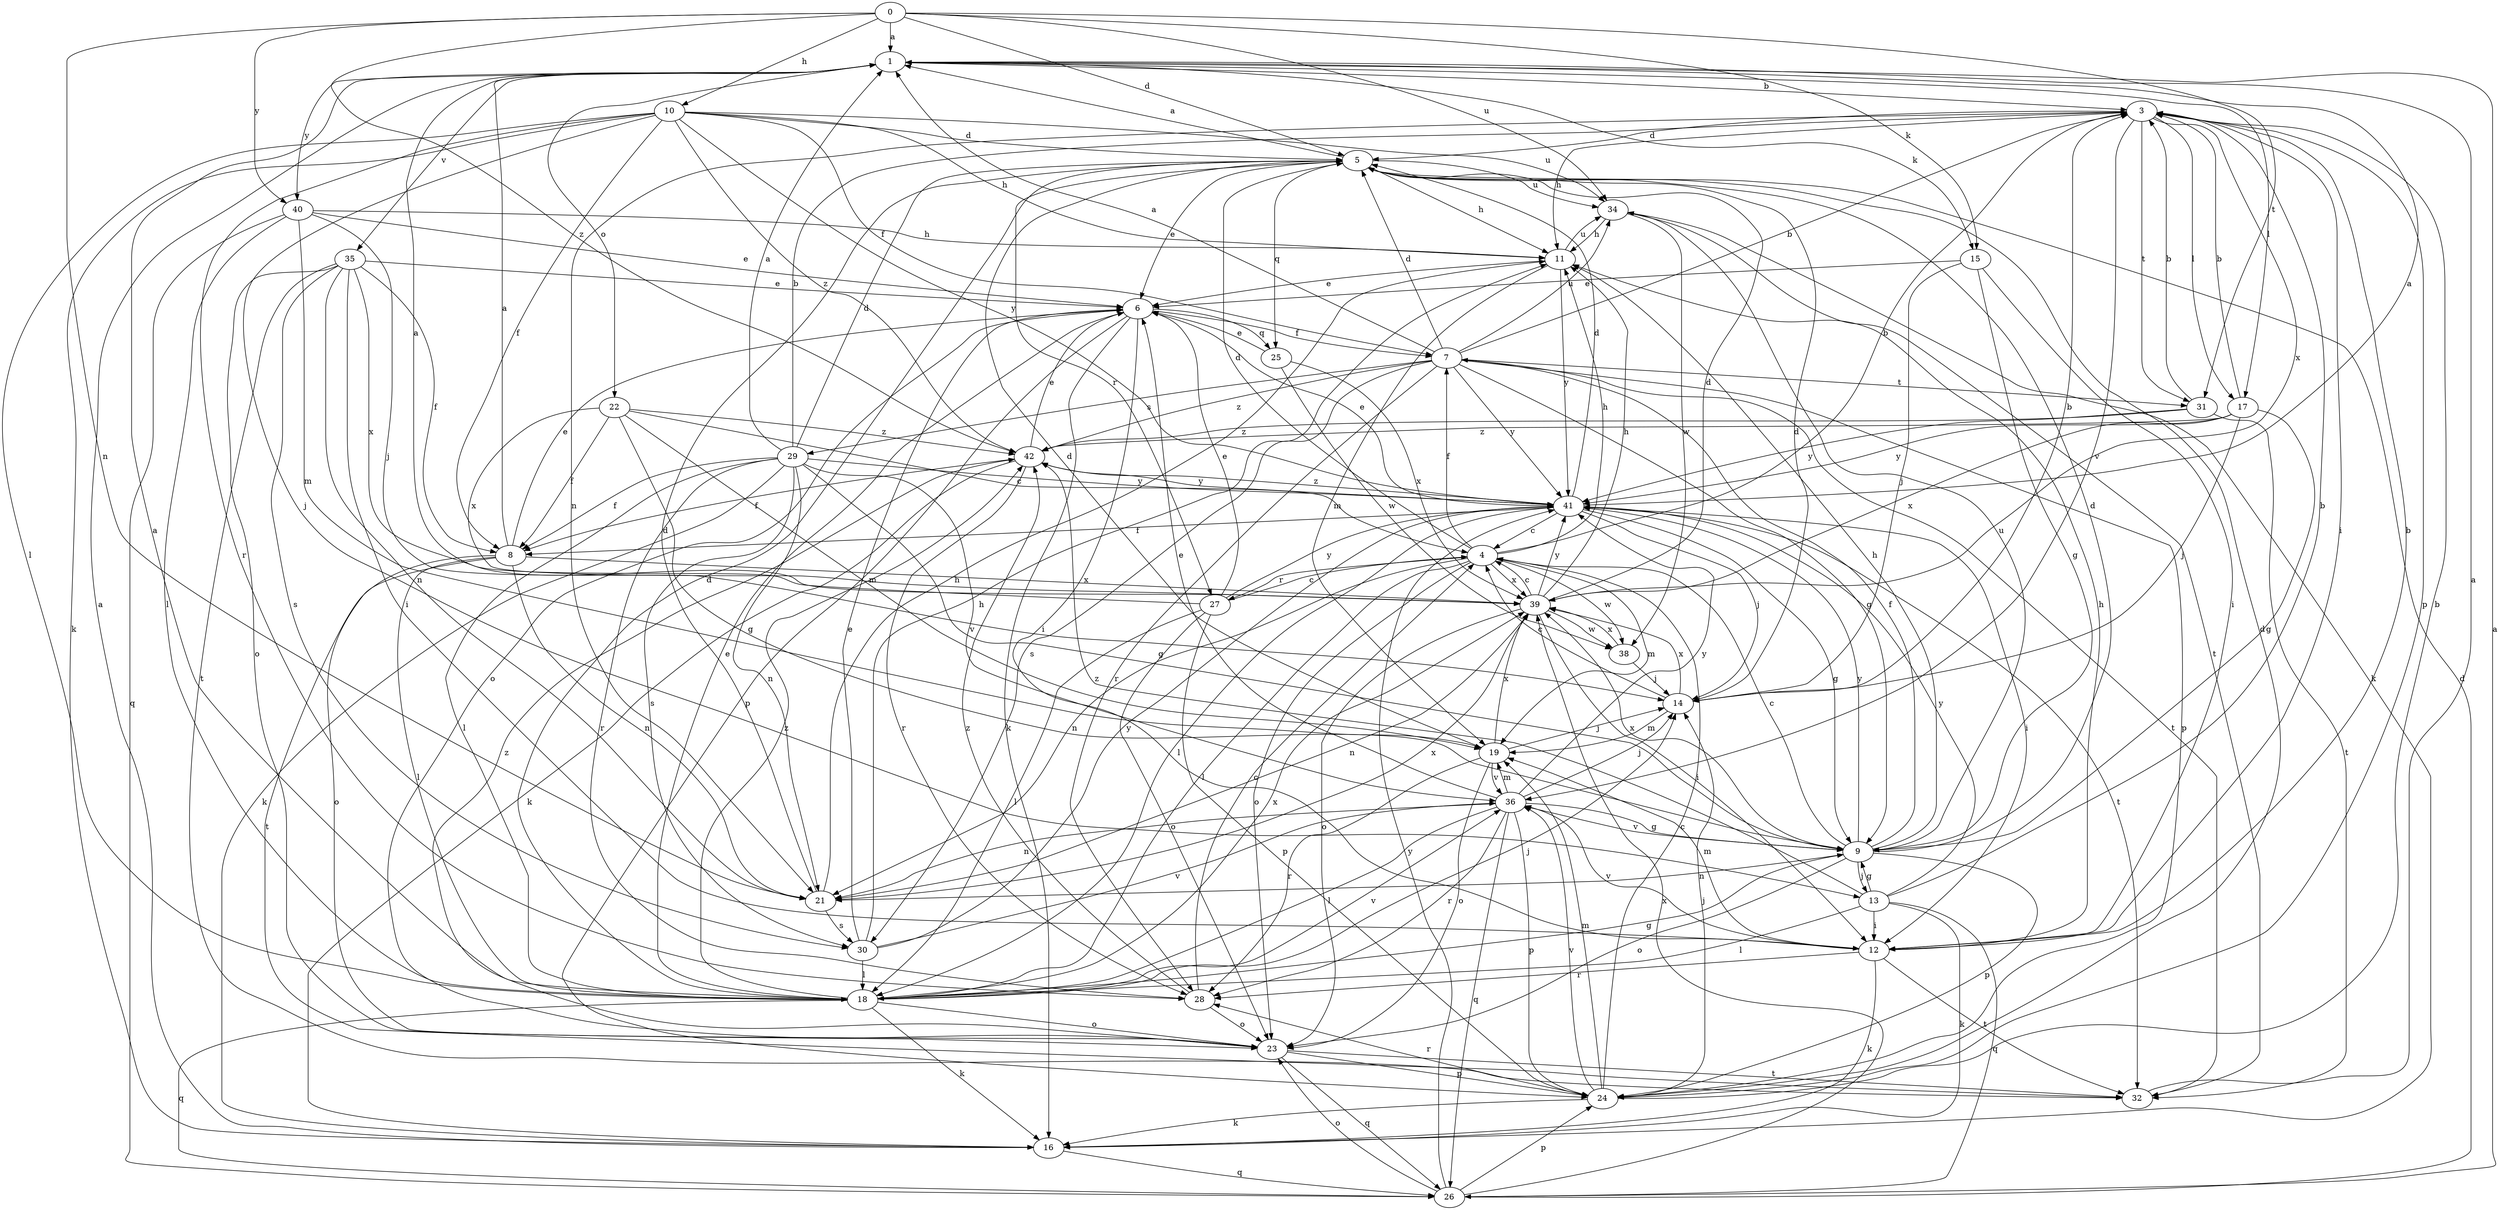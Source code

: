 strict digraph  {
0;
1;
3;
4;
5;
6;
7;
8;
9;
10;
11;
12;
13;
14;
15;
16;
17;
18;
19;
21;
22;
23;
24;
25;
26;
27;
28;
29;
30;
31;
32;
34;
35;
36;
38;
39;
40;
41;
42;
0 -> 1  [label=a];
0 -> 5  [label=d];
0 -> 10  [label=h];
0 -> 15  [label=k];
0 -> 21  [label=n];
0 -> 31  [label=t];
0 -> 34  [label=u];
0 -> 40  [label=y];
0 -> 42  [label=z];
1 -> 3  [label=b];
1 -> 15  [label=k];
1 -> 17  [label=l];
1 -> 22  [label=o];
1 -> 35  [label=v];
1 -> 40  [label=y];
3 -> 5  [label=d];
3 -> 11  [label=h];
3 -> 12  [label=i];
3 -> 17  [label=l];
3 -> 21  [label=n];
3 -> 24  [label=p];
3 -> 31  [label=t];
3 -> 36  [label=v];
3 -> 39  [label=x];
4 -> 3  [label=b];
4 -> 5  [label=d];
4 -> 7  [label=f];
4 -> 11  [label=h];
4 -> 18  [label=l];
4 -> 19  [label=m];
4 -> 21  [label=n];
4 -> 23  [label=o];
4 -> 27  [label=r];
4 -> 38  [label=w];
4 -> 39  [label=x];
5 -> 1  [label=a];
5 -> 6  [label=e];
5 -> 11  [label=h];
5 -> 25  [label=q];
5 -> 27  [label=r];
5 -> 34  [label=u];
6 -> 7  [label=f];
6 -> 12  [label=i];
6 -> 16  [label=k];
6 -> 23  [label=o];
6 -> 24  [label=p];
6 -> 25  [label=q];
7 -> 1  [label=a];
7 -> 3  [label=b];
7 -> 5  [label=d];
7 -> 9  [label=g];
7 -> 24  [label=p];
7 -> 28  [label=r];
7 -> 29  [label=s];
7 -> 30  [label=s];
7 -> 31  [label=t];
7 -> 32  [label=t];
7 -> 34  [label=u];
7 -> 41  [label=y];
7 -> 42  [label=z];
8 -> 1  [label=a];
8 -> 6  [label=e];
8 -> 18  [label=l];
8 -> 21  [label=n];
8 -> 23  [label=o];
8 -> 32  [label=t];
8 -> 39  [label=x];
9 -> 4  [label=c];
9 -> 5  [label=d];
9 -> 7  [label=f];
9 -> 11  [label=h];
9 -> 13  [label=j];
9 -> 21  [label=n];
9 -> 23  [label=o];
9 -> 24  [label=p];
9 -> 34  [label=u];
9 -> 36  [label=v];
9 -> 39  [label=x];
9 -> 41  [label=y];
10 -> 5  [label=d];
10 -> 7  [label=f];
10 -> 8  [label=f];
10 -> 11  [label=h];
10 -> 13  [label=j];
10 -> 16  [label=k];
10 -> 18  [label=l];
10 -> 28  [label=r];
10 -> 34  [label=u];
10 -> 41  [label=y];
10 -> 42  [label=z];
11 -> 6  [label=e];
11 -> 19  [label=m];
11 -> 34  [label=u];
11 -> 41  [label=y];
12 -> 3  [label=b];
12 -> 11  [label=h];
12 -> 16  [label=k];
12 -> 19  [label=m];
12 -> 28  [label=r];
12 -> 32  [label=t];
12 -> 36  [label=v];
13 -> 3  [label=b];
13 -> 9  [label=g];
13 -> 12  [label=i];
13 -> 16  [label=k];
13 -> 18  [label=l];
13 -> 26  [label=q];
13 -> 41  [label=y];
13 -> 42  [label=z];
14 -> 3  [label=b];
14 -> 4  [label=c];
14 -> 5  [label=d];
14 -> 19  [label=m];
14 -> 39  [label=x];
15 -> 6  [label=e];
15 -> 9  [label=g];
15 -> 12  [label=i];
15 -> 14  [label=j];
16 -> 1  [label=a];
16 -> 26  [label=q];
17 -> 3  [label=b];
17 -> 9  [label=g];
17 -> 14  [label=j];
17 -> 39  [label=x];
17 -> 41  [label=y];
17 -> 42  [label=z];
18 -> 1  [label=a];
18 -> 5  [label=d];
18 -> 6  [label=e];
18 -> 9  [label=g];
18 -> 14  [label=j];
18 -> 16  [label=k];
18 -> 23  [label=o];
18 -> 26  [label=q];
18 -> 36  [label=v];
18 -> 39  [label=x];
18 -> 42  [label=z];
19 -> 5  [label=d];
19 -> 14  [label=j];
19 -> 23  [label=o];
19 -> 28  [label=r];
19 -> 36  [label=v];
19 -> 39  [label=x];
21 -> 5  [label=d];
21 -> 11  [label=h];
21 -> 30  [label=s];
21 -> 39  [label=x];
22 -> 4  [label=c];
22 -> 8  [label=f];
22 -> 9  [label=g];
22 -> 19  [label=m];
22 -> 39  [label=x];
22 -> 42  [label=z];
23 -> 24  [label=p];
23 -> 26  [label=q];
23 -> 32  [label=t];
23 -> 42  [label=z];
24 -> 3  [label=b];
24 -> 4  [label=c];
24 -> 5  [label=d];
24 -> 14  [label=j];
24 -> 16  [label=k];
24 -> 19  [label=m];
24 -> 28  [label=r];
24 -> 36  [label=v];
25 -> 6  [label=e];
25 -> 38  [label=w];
25 -> 39  [label=x];
26 -> 1  [label=a];
26 -> 5  [label=d];
26 -> 23  [label=o];
26 -> 24  [label=p];
26 -> 39  [label=x];
26 -> 41  [label=y];
27 -> 1  [label=a];
27 -> 4  [label=c];
27 -> 6  [label=e];
27 -> 18  [label=l];
27 -> 23  [label=o];
27 -> 24  [label=p];
27 -> 41  [label=y];
28 -> 4  [label=c];
28 -> 23  [label=o];
28 -> 42  [label=z];
29 -> 1  [label=a];
29 -> 3  [label=b];
29 -> 5  [label=d];
29 -> 8  [label=f];
29 -> 9  [label=g];
29 -> 16  [label=k];
29 -> 18  [label=l];
29 -> 21  [label=n];
29 -> 28  [label=r];
29 -> 30  [label=s];
29 -> 36  [label=v];
29 -> 41  [label=y];
30 -> 6  [label=e];
30 -> 11  [label=h];
30 -> 18  [label=l];
30 -> 36  [label=v];
30 -> 41  [label=y];
31 -> 3  [label=b];
31 -> 32  [label=t];
31 -> 41  [label=y];
31 -> 42  [label=z];
32 -> 1  [label=a];
34 -> 11  [label=h];
34 -> 16  [label=k];
34 -> 32  [label=t];
34 -> 38  [label=w];
35 -> 6  [label=e];
35 -> 8  [label=f];
35 -> 12  [label=i];
35 -> 21  [label=n];
35 -> 23  [label=o];
35 -> 30  [label=s];
35 -> 32  [label=t];
35 -> 39  [label=x];
36 -> 6  [label=e];
36 -> 9  [label=g];
36 -> 14  [label=j];
36 -> 18  [label=l];
36 -> 19  [label=m];
36 -> 21  [label=n];
36 -> 24  [label=p];
36 -> 26  [label=q];
36 -> 28  [label=r];
36 -> 41  [label=y];
38 -> 14  [label=j];
38 -> 39  [label=x];
39 -> 4  [label=c];
39 -> 5  [label=d];
39 -> 11  [label=h];
39 -> 12  [label=i];
39 -> 21  [label=n];
39 -> 23  [label=o];
39 -> 38  [label=w];
39 -> 41  [label=y];
40 -> 6  [label=e];
40 -> 11  [label=h];
40 -> 14  [label=j];
40 -> 18  [label=l];
40 -> 19  [label=m];
40 -> 26  [label=q];
41 -> 1  [label=a];
41 -> 4  [label=c];
41 -> 5  [label=d];
41 -> 6  [label=e];
41 -> 8  [label=f];
41 -> 9  [label=g];
41 -> 12  [label=i];
41 -> 14  [label=j];
41 -> 18  [label=l];
41 -> 32  [label=t];
41 -> 42  [label=z];
42 -> 6  [label=e];
42 -> 8  [label=f];
42 -> 16  [label=k];
42 -> 28  [label=r];
42 -> 41  [label=y];
}
